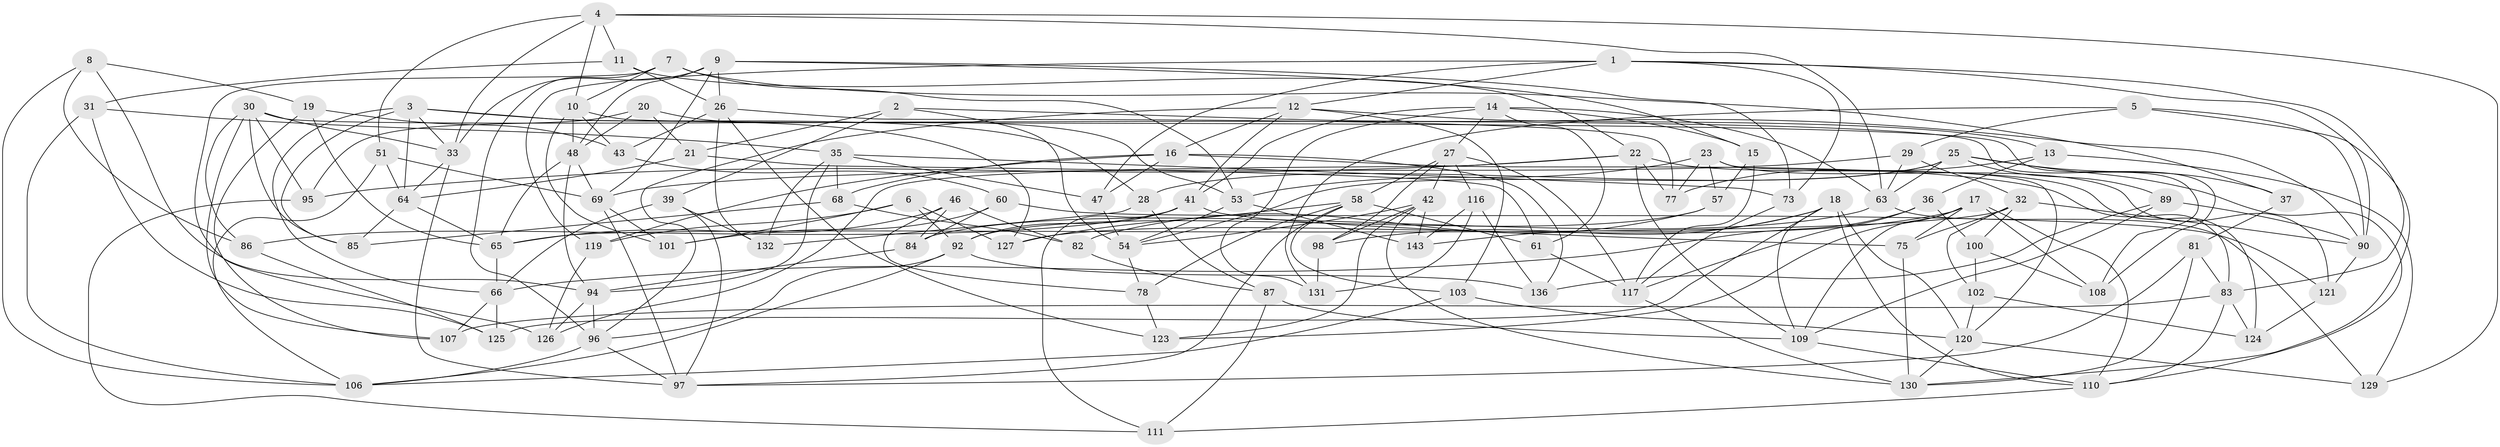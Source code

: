 // Generated by graph-tools (version 1.1) at 2025/52/02/27/25 19:52:30]
// undirected, 100 vertices, 241 edges
graph export_dot {
graph [start="1"]
  node [color=gray90,style=filled];
  1 [super="+55"];
  2;
  3 [super="+56"];
  4 [super="+45"];
  5;
  6;
  7 [super="+70"];
  8;
  9 [super="+104"];
  10 [super="+24"];
  11;
  12 [super="+38"];
  13;
  14 [super="+71"];
  15;
  16 [super="+34"];
  17 [super="+44"];
  18 [super="+76"];
  19;
  20;
  21;
  22 [super="+67"];
  23 [super="+79"];
  25 [super="+122"];
  26 [super="+105"];
  27 [super="+142"];
  28;
  29;
  30 [super="+50"];
  31;
  32 [super="+74"];
  33 [super="+40"];
  35 [super="+52"];
  36;
  37;
  39;
  41 [super="+49"];
  42 [super="+62"];
  43;
  46;
  47;
  48 [super="+93"];
  51;
  53 [super="+133"];
  54 [super="+88"];
  57;
  58 [super="+59"];
  60;
  61;
  63 [super="+91"];
  64 [super="+72"];
  65 [super="+138"];
  66 [super="+140"];
  68;
  69 [super="+80"];
  73;
  75;
  77;
  78;
  81;
  82;
  83 [super="+115"];
  84;
  85;
  86;
  87;
  89;
  90 [super="+112"];
  92 [super="+114"];
  94 [super="+99"];
  95;
  96 [super="+141"];
  97 [super="+118"];
  98;
  100;
  101;
  102;
  103;
  106 [super="+113"];
  107;
  108;
  109 [super="+128"];
  110 [super="+137"];
  111;
  116;
  117 [super="+135"];
  119;
  120 [super="+139"];
  121;
  123;
  124;
  125;
  126;
  127;
  129;
  130 [super="+134"];
  131;
  132;
  136;
  143;
  1 -- 73;
  1 -- 47;
  1 -- 83;
  1 -- 90;
  1 -- 12;
  1 -- 119;
  2 -- 90;
  2 -- 39;
  2 -- 54;
  2 -- 21;
  3 -- 66;
  3 -- 85;
  3 -- 64;
  3 -- 33;
  3 -- 28;
  3 -- 127;
  4 -- 33;
  4 -- 11;
  4 -- 129;
  4 -- 10;
  4 -- 51;
  4 -- 63;
  5 -- 131;
  5 -- 29;
  5 -- 130;
  5 -- 90;
  6 -- 127;
  6 -- 92;
  6 -- 119;
  6 -- 101;
  7 -- 96;
  7 -- 37 [weight=2];
  7 -- 10;
  7 -- 53;
  7 -- 126;
  8 -- 106;
  8 -- 86;
  8 -- 19;
  8 -- 94;
  9 -- 26;
  9 -- 73;
  9 -- 69;
  9 -- 33;
  9 -- 15;
  9 -- 48;
  10 -- 108;
  10 -- 43;
  10 -- 48;
  10 -- 101;
  11 -- 26;
  11 -- 31;
  11 -- 22;
  12 -- 103;
  12 -- 13;
  12 -- 16;
  12 -- 96;
  12 -- 41;
  13 -- 77;
  13 -- 129;
  13 -- 36;
  14 -- 61;
  14 -- 27;
  14 -- 131;
  14 -- 63;
  14 -- 15;
  14 -- 41;
  15 -- 57;
  15 -- 117;
  16 -- 136;
  16 -- 119;
  16 -- 68;
  16 -- 47;
  16 -- 83;
  17 -- 108;
  17 -- 109;
  17 -- 110;
  17 -- 75;
  17 -- 123;
  17 -- 127;
  18 -- 98;
  18 -- 125;
  18 -- 109;
  18 -- 120;
  18 -- 110;
  18 -- 143;
  19 -- 43;
  19 -- 107;
  19 -- 65;
  20 -- 21;
  20 -- 95;
  20 -- 53;
  20 -- 48;
  21 -- 61;
  21 -- 64;
  22 -- 95;
  22 -- 77;
  22 -- 124;
  22 -- 126;
  22 -- 109;
  23 -- 53 [weight=2];
  23 -- 77;
  23 -- 121;
  23 -- 57;
  23 -- 120;
  25 -- 89;
  25 -- 28;
  25 -- 37;
  25 -- 63;
  25 -- 54;
  25 -- 110;
  26 -- 123;
  26 -- 43;
  26 -- 132;
  26 -- 77;
  27 -- 117;
  27 -- 116;
  27 -- 98;
  27 -- 42;
  27 -- 58;
  28 -- 132;
  28 -- 87;
  29 -- 63;
  29 -- 69;
  29 -- 32;
  30 -- 95;
  30 -- 108;
  30 -- 33;
  30 -- 86;
  30 -- 107;
  30 -- 85;
  31 -- 125;
  31 -- 106;
  31 -- 35;
  32 -- 102;
  32 -- 90;
  32 -- 75;
  32 -- 65;
  32 -- 100;
  33 -- 97;
  33 -- 64;
  35 -- 73;
  35 -- 68;
  35 -- 94;
  35 -- 132;
  35 -- 47;
  36 -- 100;
  36 -- 117;
  36 -- 66;
  37 -- 81;
  39 -- 132;
  39 -- 66;
  39 -- 97;
  41 -- 75;
  41 -- 92;
  41 -- 111;
  41 -- 86;
  42 -- 98;
  42 -- 143;
  42 -- 123;
  42 -- 54;
  42 -- 130;
  43 -- 60;
  46 -- 84;
  46 -- 78;
  46 -- 65;
  46 -- 82;
  47 -- 54;
  48 -- 65;
  48 -- 94;
  48 -- 69;
  51 -- 69;
  51 -- 106;
  51 -- 64;
  53 -- 54;
  53 -- 143;
  54 -- 78;
  57 -- 92;
  57 -- 82;
  58 -- 103;
  58 -- 78;
  58 -- 61;
  58 -- 127;
  58 -- 97;
  60 -- 121;
  60 -- 84;
  60 -- 101;
  61 -- 117;
  63 -- 129;
  63 -- 84;
  64 -- 85;
  64 -- 65;
  65 -- 66;
  66 -- 107;
  66 -- 125;
  68 -- 85;
  68 -- 82;
  69 -- 97;
  69 -- 101;
  73 -- 117;
  75 -- 130;
  78 -- 123;
  81 -- 97;
  81 -- 130;
  81 -- 83;
  82 -- 87;
  83 -- 107;
  83 -- 110;
  83 -- 124;
  84 -- 94;
  86 -- 125;
  87 -- 111;
  87 -- 109;
  89 -- 136;
  89 -- 90;
  89 -- 109;
  90 -- 121;
  92 -- 96;
  92 -- 106;
  92 -- 136;
  94 -- 126;
  94 -- 96;
  95 -- 111;
  96 -- 106;
  96 -- 97;
  98 -- 131;
  100 -- 102;
  100 -- 108;
  102 -- 120;
  102 -- 124;
  103 -- 120;
  103 -- 106;
  109 -- 110;
  110 -- 111;
  116 -- 143;
  116 -- 136;
  116 -- 131;
  117 -- 130;
  119 -- 126;
  120 -- 129;
  120 -- 130;
  121 -- 124;
}
